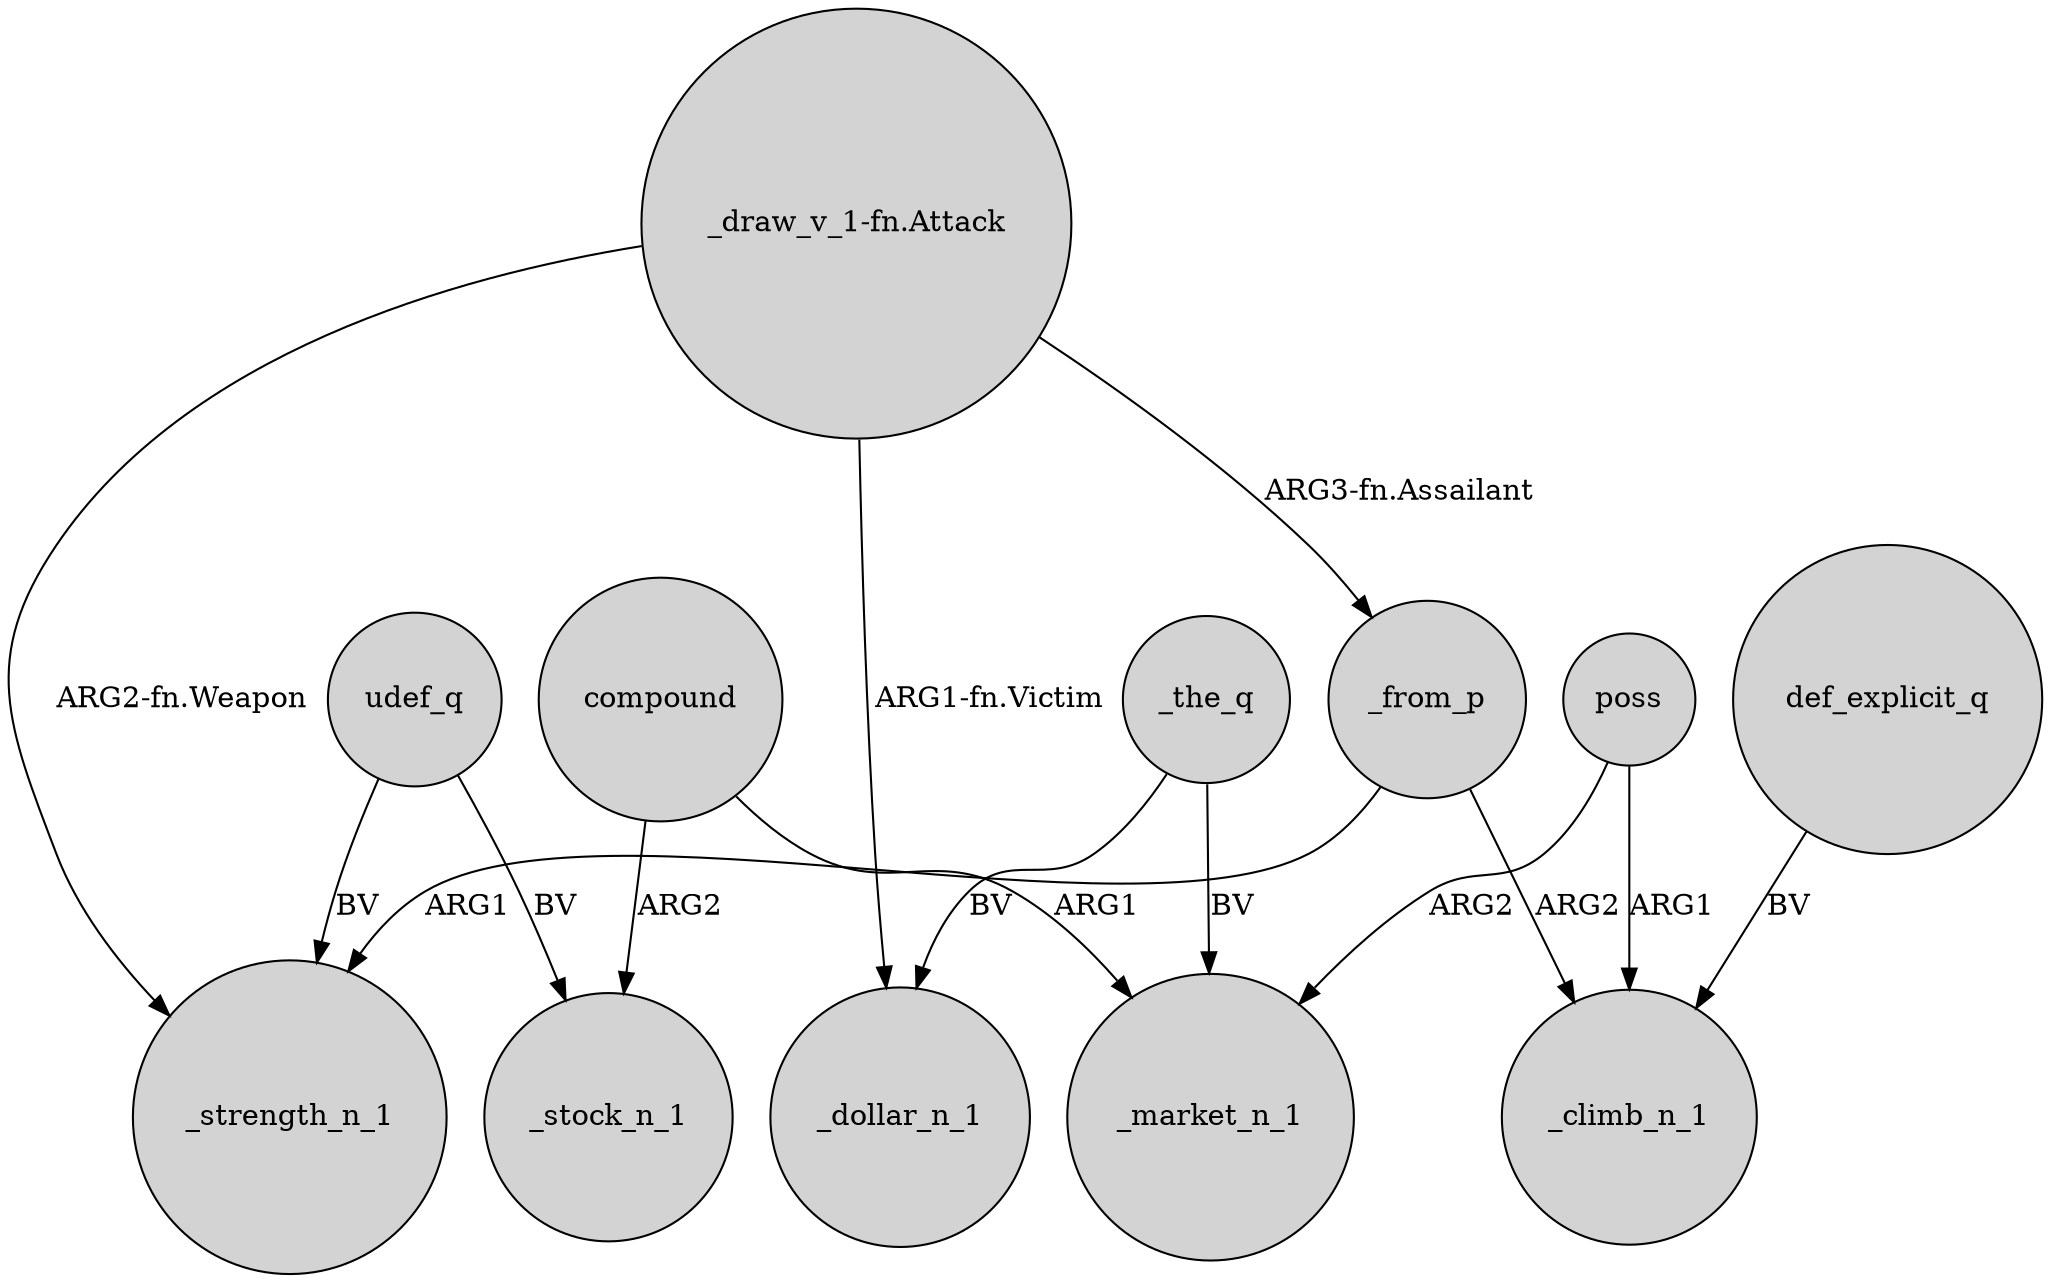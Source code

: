 digraph {
	node [shape=circle style=filled]
	_from_p -> _strength_n_1 [label=ARG1]
	"_draw_v_1-fn.Attack" -> _strength_n_1 [label="ARG2-fn.Weapon"]
	_the_q -> _dollar_n_1 [label=BV]
	"_draw_v_1-fn.Attack" -> _from_p [label="ARG3-fn.Assailant"]
	compound -> _stock_n_1 [label=ARG2]
	"_draw_v_1-fn.Attack" -> _dollar_n_1 [label="ARG1-fn.Victim"]
	compound -> _market_n_1 [label=ARG1]
	_from_p -> _climb_n_1 [label=ARG2]
	poss -> _market_n_1 [label=ARG2]
	_the_q -> _market_n_1 [label=BV]
	poss -> _climb_n_1 [label=ARG1]
	udef_q -> _strength_n_1 [label=BV]
	udef_q -> _stock_n_1 [label=BV]
	def_explicit_q -> _climb_n_1 [label=BV]
}
